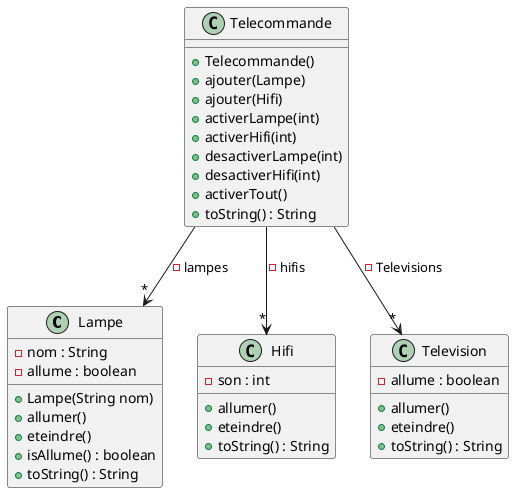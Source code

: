 @startuml

class Lampe {
    - nom : String
    - allume : boolean
    + Lampe(String nom)
    + allumer()
    + eteindre()
    + isAllume() : boolean
    + toString() : String
}

class Hifi {
    - son : int
    + allumer()
    + eteindre()
    + toString() : String
}

class Telecommande {
    + Telecommande()
    + ajouter(Lampe)
    + ajouter(Hifi)
    + activerLampe(int)
    + activerHifi(int)
    + desactiverLampe(int)
    + desactiverHifi(int)
    + activerTout()
    + toString() : String
}

class Television {
    - allume : boolean
    + allumer()
    + eteindre()
    + toString() : String
}

Telecommande -down-> "*" Lampe : - lampes
Telecommande -down-> "*" Hifi : - hifis
Telecommande -down-> "*" Television : - Televisions
@enduml